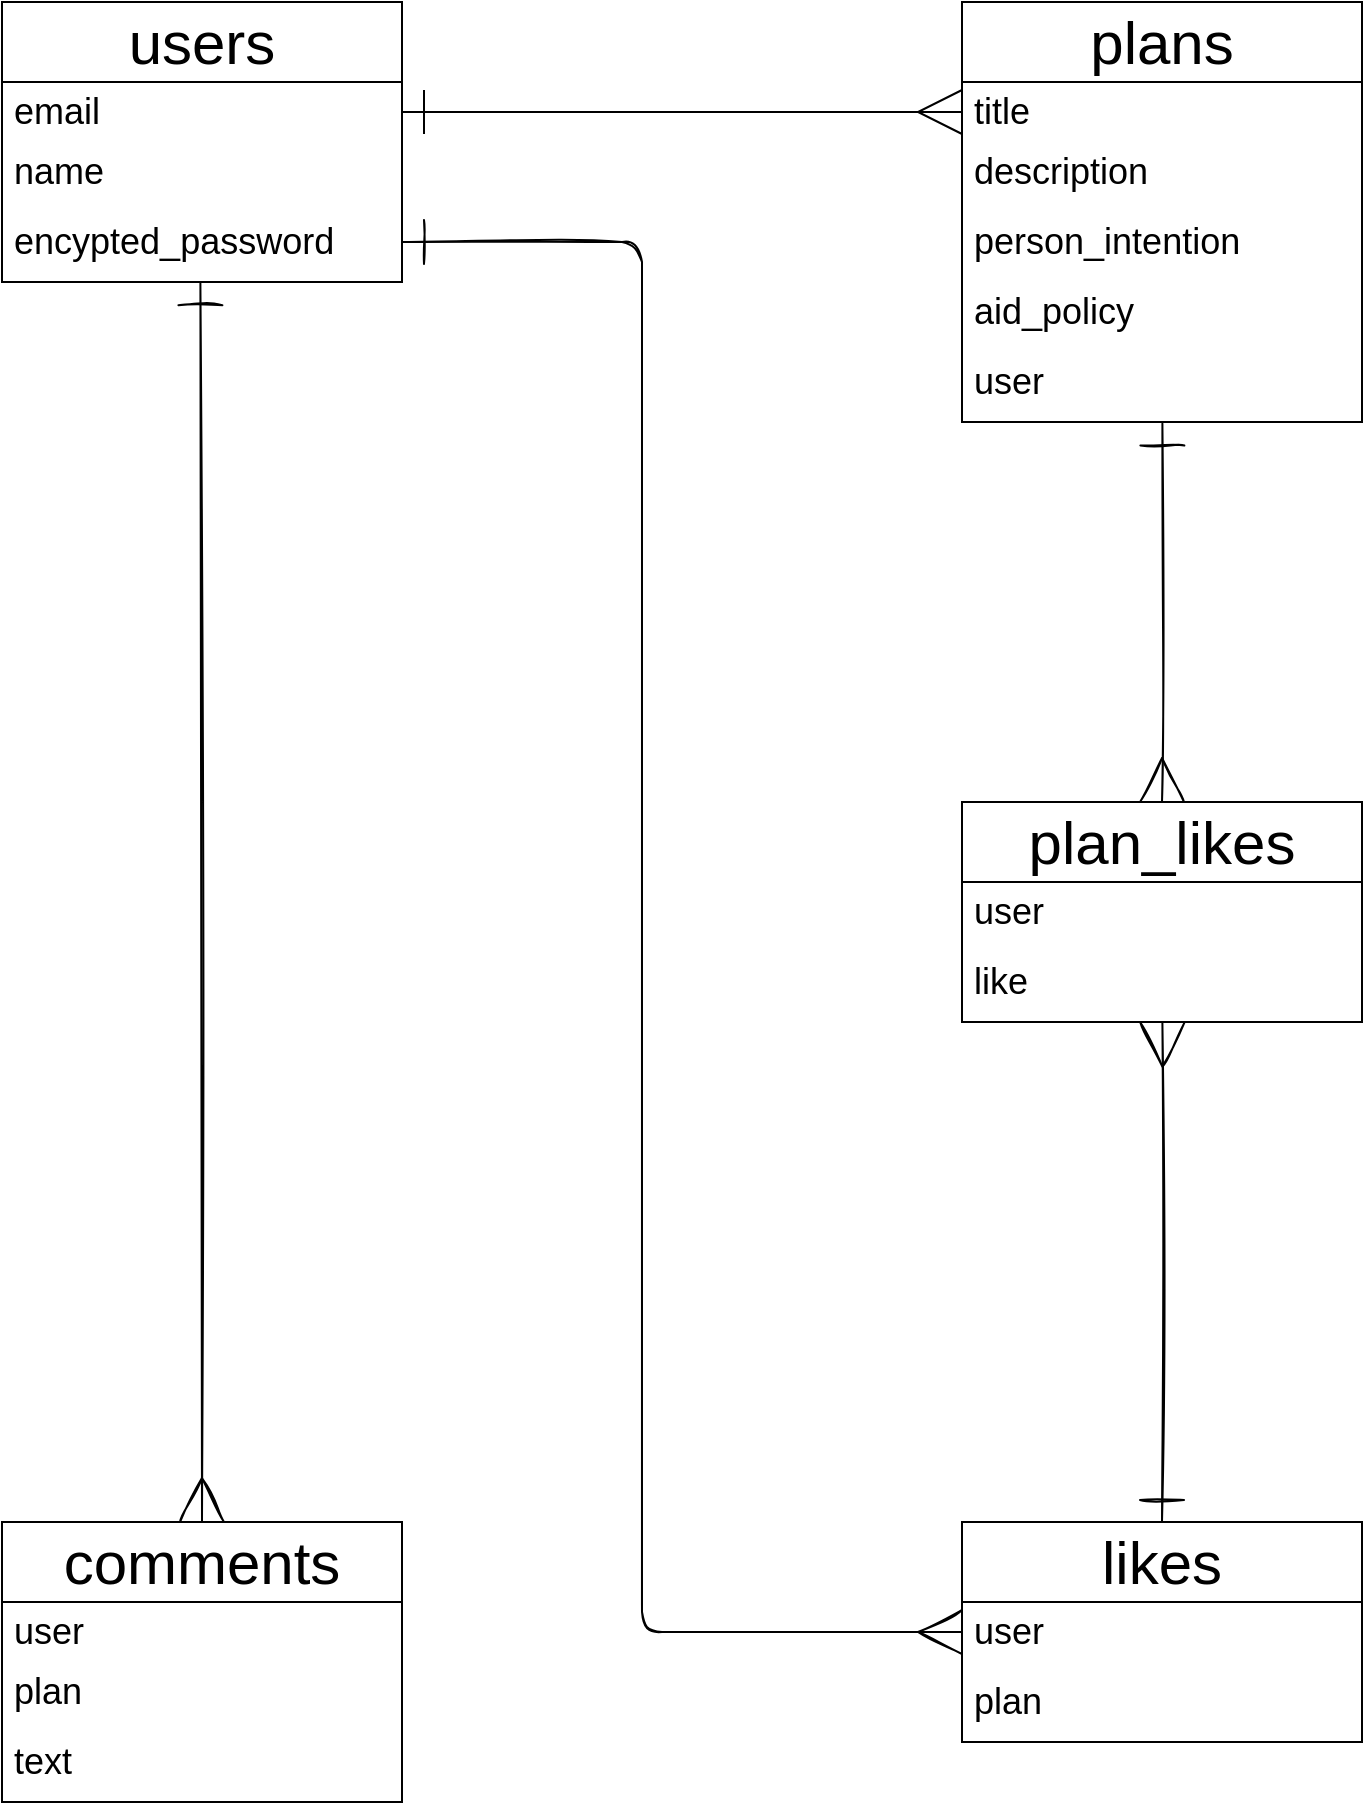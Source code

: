 <mxfile>
    <diagram id="DP7BKyC2G87rnKJ40d3t" name="ページ1">
        <mxGraphModel dx="914" dy="601" grid="1" gridSize="10" guides="1" tooltips="1" connect="1" arrows="1" fold="1" page="1" pageScale="1" pageWidth="827" pageHeight="1169" math="0" shadow="0">
            <root>
                <mxCell id="0"/>
                <mxCell id="1" parent="0"/>
                <mxCell id="2" value="users" style="swimlane;fontStyle=0;childLayout=stackLayout;horizontal=1;startSize=40;horizontalStack=0;resizeParent=1;resizeParentMax=0;resizeLast=0;collapsible=1;marginBottom=0;whiteSpace=wrap;html=1;fontSize=30;" parent="1" vertex="1">
                    <mxGeometry x="80" y="120" width="200" height="140" as="geometry"/>
                </mxCell>
                <mxCell id="4" value="email" style="text;strokeColor=none;fillColor=none;align=left;verticalAlign=middle;spacingLeft=4;spacingRight=4;overflow=hidden;points=[[0,0.5],[1,0.5]];portConstraint=eastwest;rotatable=0;whiteSpace=wrap;html=1;fontSize=18;" parent="2" vertex="1">
                    <mxGeometry y="40" width="200" height="30" as="geometry"/>
                </mxCell>
                <mxCell id="3" value="name" style="text;strokeColor=none;fillColor=none;align=left;verticalAlign=middle;spacingLeft=4;spacingRight=4;overflow=hidden;points=[[0,0.5],[1,0.5]];portConstraint=eastwest;rotatable=0;whiteSpace=wrap;html=1;fontSize=18;" parent="2" vertex="1">
                    <mxGeometry y="70" width="200" height="30" as="geometry"/>
                </mxCell>
                <mxCell id="5" value="encypted_password" style="text;strokeColor=none;fillColor=none;align=left;verticalAlign=middle;spacingLeft=4;spacingRight=4;overflow=hidden;points=[[0,0.5],[1,0.5]];portConstraint=eastwest;rotatable=0;whiteSpace=wrap;html=1;fontSize=18;" parent="2" vertex="1">
                    <mxGeometry y="100" width="200" height="40" as="geometry"/>
                </mxCell>
                <mxCell id="9" value="plans" style="swimlane;fontStyle=0;childLayout=stackLayout;horizontal=1;startSize=40;horizontalStack=0;resizeParent=1;resizeParentMax=0;resizeLast=0;collapsible=1;marginBottom=0;whiteSpace=wrap;html=1;fontSize=30;" parent="1" vertex="1">
                    <mxGeometry x="560" y="120" width="200" height="210" as="geometry"/>
                </mxCell>
                <mxCell id="10" value="title" style="text;strokeColor=none;fillColor=none;align=left;verticalAlign=middle;spacingLeft=4;spacingRight=4;overflow=hidden;points=[[0,0.5],[1,0.5]];portConstraint=eastwest;rotatable=0;whiteSpace=wrap;html=1;fontSize=18;" parent="9" vertex="1">
                    <mxGeometry y="40" width="200" height="30" as="geometry"/>
                </mxCell>
                <mxCell id="11" value="description" style="text;strokeColor=none;fillColor=none;align=left;verticalAlign=middle;spacingLeft=4;spacingRight=4;overflow=hidden;points=[[0,0.5],[1,0.5]];portConstraint=eastwest;rotatable=0;whiteSpace=wrap;html=1;fontSize=18;" parent="9" vertex="1">
                    <mxGeometry y="70" width="200" height="30" as="geometry"/>
                </mxCell>
                <mxCell id="12" value="person_intention" style="text;strokeColor=none;fillColor=none;align=left;verticalAlign=middle;spacingLeft=4;spacingRight=4;overflow=hidden;points=[[0,0.5],[1,0.5]];portConstraint=eastwest;rotatable=0;whiteSpace=wrap;html=1;fontSize=18;" parent="9" vertex="1">
                    <mxGeometry y="100" width="200" height="40" as="geometry"/>
                </mxCell>
                <mxCell id="13" value="aid_policy" style="text;strokeColor=none;fillColor=none;align=left;verticalAlign=middle;spacingLeft=4;spacingRight=4;overflow=hidden;points=[[0,0.5],[1,0.5]];portConstraint=eastwest;rotatable=0;whiteSpace=wrap;html=1;fontSize=18;" parent="9" vertex="1">
                    <mxGeometry y="140" width="200" height="30" as="geometry"/>
                </mxCell>
                <mxCell id="15" value="user" style="text;strokeColor=none;fillColor=none;align=left;verticalAlign=middle;spacingLeft=4;spacingRight=4;overflow=hidden;points=[[0,0.5],[1,0.5]];portConstraint=eastwest;rotatable=0;whiteSpace=wrap;html=1;fontSize=18;" vertex="1" parent="9">
                    <mxGeometry y="170" width="200" height="40" as="geometry"/>
                </mxCell>
                <mxCell id="28" style="edgeStyle=none;sketch=1;jumpSize=6;html=1;exitX=0.5;exitY=0;exitDx=0;exitDy=0;entryX=0.501;entryY=1.019;entryDx=0;entryDy=0;entryPerimeter=0;strokeWidth=1;startArrow=ERmany;startFill=0;endArrow=ERone;endFill=0;startSize=20;endSize=20;" edge="1" parent="1" source="16" target="15">
                    <mxGeometry relative="1" as="geometry"/>
                </mxCell>
                <mxCell id="16" value="plan_likes" style="swimlane;fontStyle=0;childLayout=stackLayout;horizontal=1;startSize=40;horizontalStack=0;resizeParent=1;resizeParentMax=0;resizeLast=0;collapsible=1;marginBottom=0;whiteSpace=wrap;html=1;fontSize=30;" vertex="1" parent="1">
                    <mxGeometry x="560" y="520" width="200" height="110" as="geometry"/>
                </mxCell>
                <mxCell id="17" value="user" style="text;strokeColor=none;fillColor=none;align=left;verticalAlign=middle;spacingLeft=4;spacingRight=4;overflow=hidden;points=[[0,0.5],[1,0.5]];portConstraint=eastwest;rotatable=0;whiteSpace=wrap;html=1;fontSize=18;" vertex="1" parent="16">
                    <mxGeometry y="40" width="200" height="30" as="geometry"/>
                </mxCell>
                <mxCell id="18" value="like" style="text;strokeColor=none;fillColor=none;align=left;verticalAlign=middle;spacingLeft=4;spacingRight=4;overflow=hidden;points=[[0,0.5],[1,0.5]];portConstraint=eastwest;rotatable=0;whiteSpace=wrap;html=1;fontSize=18;" vertex="1" parent="16">
                    <mxGeometry y="70" width="200" height="40" as="geometry"/>
                </mxCell>
                <mxCell id="30" style="edgeStyle=none;sketch=1;jumpSize=6;html=1;exitX=0.5;exitY=0;exitDx=0;exitDy=0;entryX=0.496;entryY=1.015;entryDx=0;entryDy=0;entryPerimeter=0;strokeWidth=1;startArrow=ERmany;startFill=0;endArrow=ERone;endFill=0;startSize=20;endSize=20;" edge="1" parent="1" source="20" target="5">
                    <mxGeometry relative="1" as="geometry"/>
                </mxCell>
                <mxCell id="20" value="comments" style="swimlane;fontStyle=0;childLayout=stackLayout;horizontal=1;startSize=40;horizontalStack=0;resizeParent=1;resizeParentMax=0;resizeLast=0;collapsible=1;marginBottom=0;whiteSpace=wrap;html=1;fontSize=30;" vertex="1" parent="1">
                    <mxGeometry x="80" y="880" width="200" height="140" as="geometry"/>
                </mxCell>
                <mxCell id="21" value="user" style="text;strokeColor=none;fillColor=none;align=left;verticalAlign=middle;spacingLeft=4;spacingRight=4;overflow=hidden;points=[[0,0.5],[1,0.5]];portConstraint=eastwest;rotatable=0;whiteSpace=wrap;html=1;fontSize=18;" vertex="1" parent="20">
                    <mxGeometry y="40" width="200" height="30" as="geometry"/>
                </mxCell>
                <mxCell id="22" value="plan" style="text;strokeColor=none;fillColor=none;align=left;verticalAlign=middle;spacingLeft=4;spacingRight=4;overflow=hidden;points=[[0,0.5],[1,0.5]];portConstraint=eastwest;rotatable=0;whiteSpace=wrap;html=1;fontSize=18;" vertex="1" parent="20">
                    <mxGeometry y="70" width="200" height="30" as="geometry"/>
                </mxCell>
                <mxCell id="23" value="text" style="text;strokeColor=none;fillColor=none;align=left;verticalAlign=middle;spacingLeft=4;spacingRight=4;overflow=hidden;points=[[0,0.5],[1,0.5]];portConstraint=eastwest;rotatable=0;whiteSpace=wrap;html=1;fontSize=18;" vertex="1" parent="20">
                    <mxGeometry y="100" width="200" height="40" as="geometry"/>
                </mxCell>
                <mxCell id="29" style="edgeStyle=none;sketch=1;jumpSize=6;html=1;exitX=0.5;exitY=0;exitDx=0;exitDy=0;entryX=0.501;entryY=1.008;entryDx=0;entryDy=0;entryPerimeter=0;strokeWidth=1;startArrow=ERone;startFill=0;endArrow=ERmany;endFill=0;startSize=20;endSize=20;" edge="1" parent="1" source="24" target="18">
                    <mxGeometry relative="1" as="geometry"/>
                </mxCell>
                <mxCell id="24" value="likes" style="swimlane;fontStyle=0;childLayout=stackLayout;horizontal=1;startSize=40;horizontalStack=0;resizeParent=1;resizeParentMax=0;resizeLast=0;collapsible=1;marginBottom=0;whiteSpace=wrap;html=1;fontSize=30;" vertex="1" parent="1">
                    <mxGeometry x="560" y="880" width="200" height="110" as="geometry"/>
                </mxCell>
                <mxCell id="25" value="user" style="text;strokeColor=none;fillColor=none;align=left;verticalAlign=middle;spacingLeft=4;spacingRight=4;overflow=hidden;points=[[0,0.5],[1,0.5]];portConstraint=eastwest;rotatable=0;whiteSpace=wrap;html=1;fontSize=18;" vertex="1" parent="24">
                    <mxGeometry y="40" width="200" height="30" as="geometry"/>
                </mxCell>
                <mxCell id="26" value="plan" style="text;strokeColor=none;fillColor=none;align=left;verticalAlign=middle;spacingLeft=4;spacingRight=4;overflow=hidden;points=[[0,0.5],[1,0.5]];portConstraint=eastwest;rotatable=0;whiteSpace=wrap;html=1;fontSize=18;" vertex="1" parent="24">
                    <mxGeometry y="70" width="200" height="40" as="geometry"/>
                </mxCell>
                <mxCell id="27" style="edgeStyle=none;html=1;exitX=1;exitY=0.5;exitDx=0;exitDy=0;entryX=0;entryY=0.5;entryDx=0;entryDy=0;startArrow=ERone;startFill=0;endArrow=ERmany;endFill=0;strokeWidth=1;endSize=20;jumpSize=6;startSize=20;" edge="1" parent="1" source="4" target="10">
                    <mxGeometry relative="1" as="geometry"/>
                </mxCell>
                <mxCell id="31" style="edgeStyle=none;sketch=1;jumpSize=6;html=1;exitX=0;exitY=0.5;exitDx=0;exitDy=0;strokeWidth=1;startArrow=ERmany;startFill=0;endArrow=ERone;endFill=0;startSize=20;endSize=20;" edge="1" parent="1" source="25" target="5">
                    <mxGeometry relative="1" as="geometry">
                        <Array as="points">
                            <mxPoint x="400" y="935"/>
                            <mxPoint x="400" y="240"/>
                        </Array>
                    </mxGeometry>
                </mxCell>
            </root>
        </mxGraphModel>
    </diagram>
</mxfile>